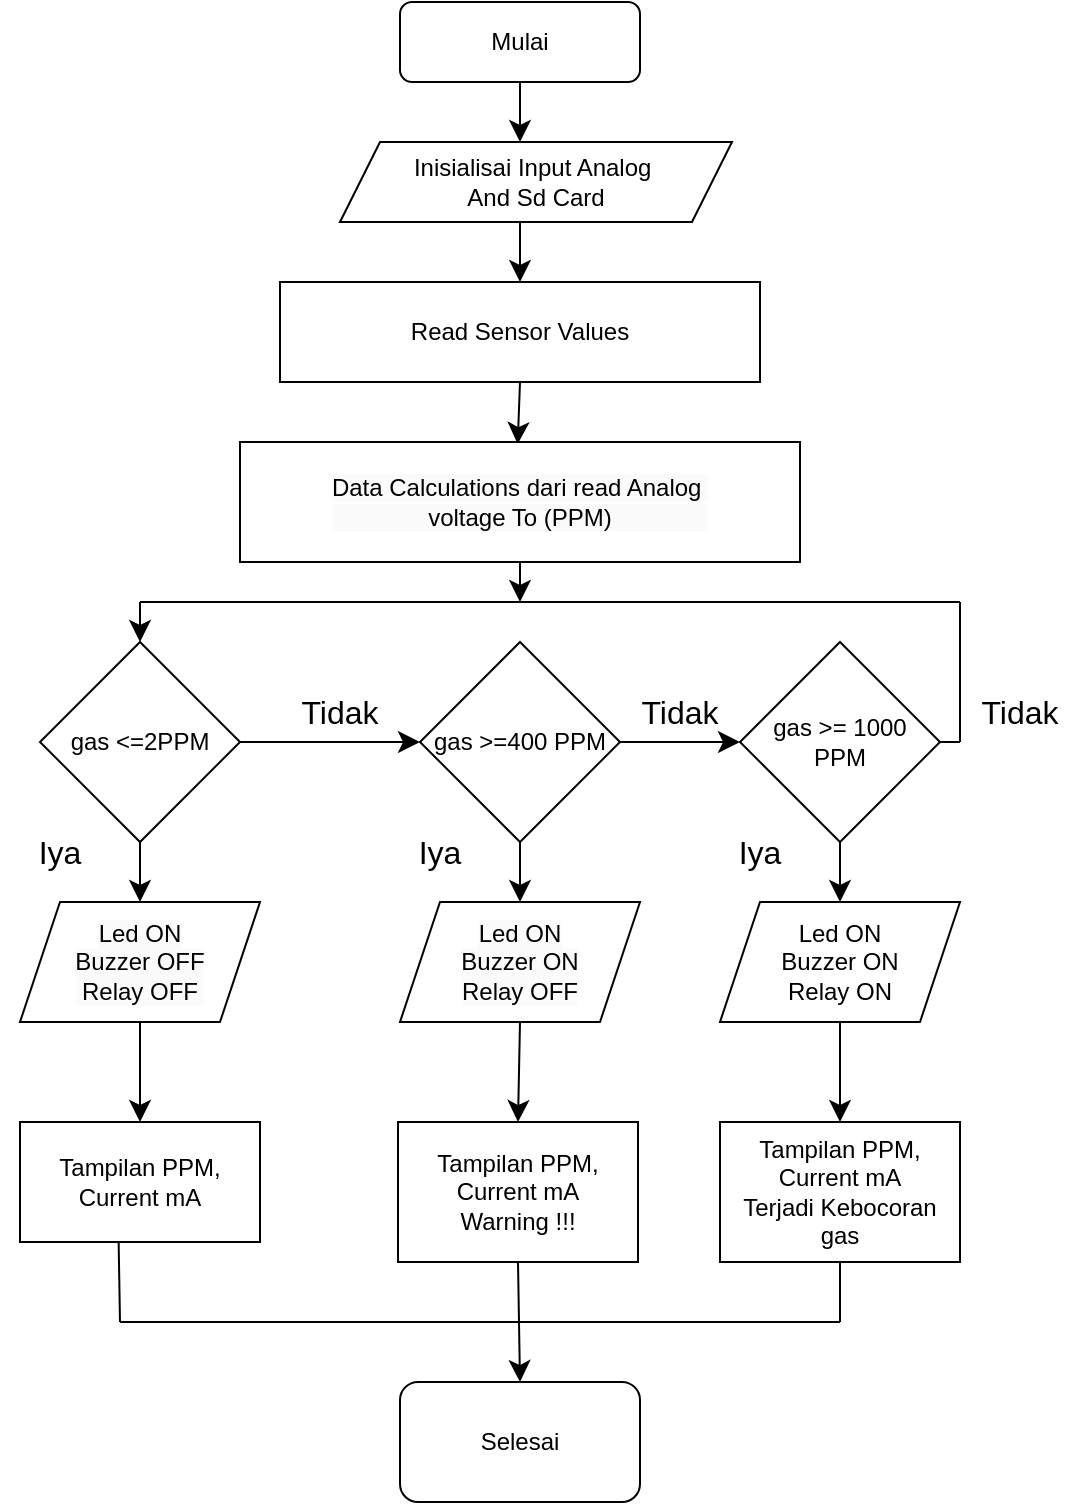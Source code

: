 <mxfile version="25.0.3">
  <diagram id="C5RBs43oDa-KdzZeNtuy" name="Page-1">
    <mxGraphModel dx="1674" dy="891" grid="1" gridSize="10" guides="1" tooltips="1" connect="1" arrows="1" fold="1" page="1" pageScale="1" pageWidth="827" pageHeight="1169" math="0" shadow="0">
      <root>
        <mxCell id="WIyWlLk6GJQsqaUBKTNV-0" />
        <mxCell id="WIyWlLk6GJQsqaUBKTNV-1" parent="WIyWlLk6GJQsqaUBKTNV-0" />
        <mxCell id="F7OzXItcyVTl0MTJFypF-0" style="edgeStyle=none;curved=1;rounded=0;orthogonalLoop=1;jettySize=auto;html=1;exitX=0.5;exitY=1;exitDx=0;exitDy=0;entryX=0.5;entryY=0;entryDx=0;entryDy=0;fontSize=12;startSize=8;endSize=8;" parent="WIyWlLk6GJQsqaUBKTNV-1" source="F7OzXItcyVTl0MTJFypF-1" edge="1">
          <mxGeometry relative="1" as="geometry">
            <mxPoint x="404" y="150" as="targetPoint" />
          </mxGeometry>
        </mxCell>
        <mxCell id="F7OzXItcyVTl0MTJFypF-1" value="Mulai" style="rounded=1;whiteSpace=wrap;html=1;fontSize=12;glass=0;strokeWidth=1;shadow=0;" parent="WIyWlLk6GJQsqaUBKTNV-1" vertex="1">
          <mxGeometry x="344" y="80" width="120" height="40" as="geometry" />
        </mxCell>
        <mxCell id="F7OzXItcyVTl0MTJFypF-2" style="edgeStyle=none;curved=1;rounded=0;orthogonalLoop=1;jettySize=auto;html=1;exitX=0.5;exitY=1;exitDx=0;exitDy=0;entryX=0.5;entryY=0;entryDx=0;entryDy=0;fontSize=12;startSize=8;endSize=8;" parent="WIyWlLk6GJQsqaUBKTNV-1" target="F7OzXItcyVTl0MTJFypF-3" edge="1">
          <mxGeometry relative="1" as="geometry">
            <mxPoint x="404" y="190" as="sourcePoint" />
          </mxGeometry>
        </mxCell>
        <mxCell id="F7OzXItcyVTl0MTJFypF-3" value="Read Sensor Values" style="rounded=0;whiteSpace=wrap;html=1;" parent="WIyWlLk6GJQsqaUBKTNV-1" vertex="1">
          <mxGeometry x="284" y="220" width="240" height="50" as="geometry" />
        </mxCell>
        <mxCell id="F7OzXItcyVTl0MTJFypF-4" style="edgeStyle=none;curved=1;rounded=0;orthogonalLoop=1;jettySize=auto;html=1;exitX=0.5;exitY=1;exitDx=0;exitDy=0;entryX=0.534;entryY=0.013;entryDx=0;entryDy=0;entryPerimeter=0;fontSize=12;startSize=8;endSize=8;" parent="WIyWlLk6GJQsqaUBKTNV-1" source="F7OzXItcyVTl0MTJFypF-3" edge="1">
          <mxGeometry relative="1" as="geometry">
            <mxPoint x="402.84" y="301.04" as="targetPoint" />
          </mxGeometry>
        </mxCell>
        <mxCell id="F7OzXItcyVTl0MTJFypF-5" style="edgeStyle=none;curved=1;rounded=0;orthogonalLoop=1;jettySize=auto;html=1;exitX=0.5;exitY=1;exitDx=0;exitDy=0;fontSize=12;startSize=8;endSize=8;" parent="WIyWlLk6GJQsqaUBKTNV-1" source="F7OzXItcyVTl0MTJFypF-6" edge="1">
          <mxGeometry relative="1" as="geometry">
            <mxPoint x="404" y="380" as="targetPoint" />
          </mxGeometry>
        </mxCell>
        <mxCell id="F7OzXItcyVTl0MTJFypF-6" value="&lt;br&gt;&lt;span style=&quot;color: rgb(0, 0, 0); font-family: Helvetica; font-size: 12px; font-style: normal; font-variant-ligatures: normal; font-variant-caps: normal; font-weight: 400; letter-spacing: normal; orphans: 2; text-align: center; text-indent: 0px; text-transform: none; widows: 2; word-spacing: 0px; -webkit-text-stroke-width: 0px; white-space: normal; background-color: rgb(251, 251, 251); text-decoration-thickness: initial; text-decoration-style: initial; text-decoration-color: initial; display: inline !important; float: none;&quot;&gt;Data Calculations dari read Analog&amp;nbsp;&lt;/span&gt;&lt;div style=&quot;forced-color-adjust: none; color: rgb(0, 0, 0); font-family: Helvetica; font-size: 12px; font-style: normal; font-variant-ligatures: normal; font-variant-caps: normal; font-weight: 400; letter-spacing: normal; orphans: 2; text-align: center; text-indent: 0px; text-transform: none; widows: 2; word-spacing: 0px; -webkit-text-stroke-width: 0px; white-space: normal; background-color: rgb(251, 251, 251); text-decoration-thickness: initial; text-decoration-style: initial; text-decoration-color: initial;&quot;&gt;voltage To (PPM)&lt;/div&gt;&lt;div&gt;&lt;br&gt;&lt;/div&gt;" style="rounded=0;whiteSpace=wrap;html=1;" parent="WIyWlLk6GJQsqaUBKTNV-1" vertex="1">
          <mxGeometry x="264" y="300" width="280" height="60" as="geometry" />
        </mxCell>
        <mxCell id="F7OzXItcyVTl0MTJFypF-7" style="edgeStyle=none;curved=1;rounded=0;orthogonalLoop=1;jettySize=auto;html=1;exitX=0.5;exitY=1;exitDx=0;exitDy=0;entryX=0.5;entryY=0;entryDx=0;entryDy=0;fontSize=12;startSize=8;endSize=8;" parent="WIyWlLk6GJQsqaUBKTNV-1" source="F7OzXItcyVTl0MTJFypF-9" target="F7OzXItcyVTl0MTJFypF-16" edge="1">
          <mxGeometry relative="1" as="geometry" />
        </mxCell>
        <mxCell id="F7OzXItcyVTl0MTJFypF-8" style="edgeStyle=none;curved=1;rounded=0;orthogonalLoop=1;jettySize=auto;html=1;exitX=1;exitY=0.5;exitDx=0;exitDy=0;entryX=0;entryY=0.5;entryDx=0;entryDy=0;fontSize=12;startSize=8;endSize=8;" parent="WIyWlLk6GJQsqaUBKTNV-1" source="F7OzXItcyVTl0MTJFypF-9" target="F7OzXItcyVTl0MTJFypF-11" edge="1">
          <mxGeometry relative="1" as="geometry" />
        </mxCell>
        <mxCell id="F7OzXItcyVTl0MTJFypF-9" value="gas &amp;lt;=2PPM" style="rhombus;whiteSpace=wrap;html=1;" parent="WIyWlLk6GJQsqaUBKTNV-1" vertex="1">
          <mxGeometry x="164" y="400" width="100" height="100" as="geometry" />
        </mxCell>
        <mxCell id="F7OzXItcyVTl0MTJFypF-10" value="" style="edgeStyle=none;curved=1;rounded=0;orthogonalLoop=1;jettySize=auto;html=1;fontSize=12;startSize=8;endSize=8;" parent="WIyWlLk6GJQsqaUBKTNV-1" source="F7OzXItcyVTl0MTJFypF-11" target="F7OzXItcyVTl0MTJFypF-12" edge="1">
          <mxGeometry relative="1" as="geometry" />
        </mxCell>
        <mxCell id="F7OzXItcyVTl0MTJFypF-11" value="gas &amp;gt;=400 PPM" style="rhombus;whiteSpace=wrap;html=1;" parent="WIyWlLk6GJQsqaUBKTNV-1" vertex="1">
          <mxGeometry x="354" y="400" width="100" height="100" as="geometry" />
        </mxCell>
        <mxCell id="F7OzXItcyVTl0MTJFypF-12" value="gas &amp;gt;= 1000&lt;div&gt;PPM&lt;/div&gt;" style="rhombus;whiteSpace=wrap;html=1;" parent="WIyWlLk6GJQsqaUBKTNV-1" vertex="1">
          <mxGeometry x="514" y="400" width="100" height="100" as="geometry" />
        </mxCell>
        <mxCell id="F7OzXItcyVTl0MTJFypF-13" value="" style="endArrow=none;html=1;rounded=0;fontSize=12;startSize=8;endSize=8;curved=1;" parent="WIyWlLk6GJQsqaUBKTNV-1" edge="1">
          <mxGeometry width="50" height="50" relative="1" as="geometry">
            <mxPoint x="214" y="380" as="sourcePoint" />
            <mxPoint x="624" y="380" as="targetPoint" />
          </mxGeometry>
        </mxCell>
        <mxCell id="F7OzXItcyVTl0MTJFypF-14" value="" style="endArrow=classic;html=1;rounded=0;fontSize=12;startSize=8;endSize=8;curved=1;entryX=0.5;entryY=0;entryDx=0;entryDy=0;" parent="WIyWlLk6GJQsqaUBKTNV-1" target="F7OzXItcyVTl0MTJFypF-9" edge="1">
          <mxGeometry width="50" height="50" relative="1" as="geometry">
            <mxPoint x="214" y="380" as="sourcePoint" />
            <mxPoint x="374" y="380" as="targetPoint" />
          </mxGeometry>
        </mxCell>
        <mxCell id="F7OzXItcyVTl0MTJFypF-15" style="edgeStyle=none;curved=1;rounded=0;orthogonalLoop=1;jettySize=auto;html=1;exitX=0.5;exitY=1;exitDx=0;exitDy=0;entryX=0.5;entryY=0;entryDx=0;entryDy=0;fontSize=12;startSize=8;endSize=8;" parent="WIyWlLk6GJQsqaUBKTNV-1" source="F7OzXItcyVTl0MTJFypF-16" target="F7OzXItcyVTl0MTJFypF-17" edge="1">
          <mxGeometry relative="1" as="geometry" />
        </mxCell>
        <mxCell id="F7OzXItcyVTl0MTJFypF-16" value="&lt;br&gt;&lt;br style=&quot;forced-color-adjust: none;&quot;&gt;&lt;span style=&quot;forced-color-adjust: none; color: rgb(0, 0, 0); font-family: Helvetica; font-size: 12px; font-style: normal; font-variant-ligatures: normal; font-variant-caps: normal; font-weight: 400; letter-spacing: normal; orphans: 2; text-align: center; text-indent: 0px; text-transform: none; widows: 2; word-spacing: 0px; -webkit-text-stroke-width: 0px; white-space: normal; background-color: rgb(251, 251, 251); text-decoration-thickness: initial; text-decoration-style: initial; text-decoration-color: initial; float: none; display: inline !important;&quot;&gt;&lt;br&gt;&lt;/span&gt;&lt;div&gt;&lt;span style=&quot;forced-color-adjust: none; color: rgb(0, 0, 0); font-family: Helvetica; font-size: 12px; font-style: normal; font-variant-ligatures: normal; font-variant-caps: normal; font-weight: 400; letter-spacing: normal; orphans: 2; text-align: center; text-indent: 0px; text-transform: none; widows: 2; word-spacing: 0px; -webkit-text-stroke-width: 0px; white-space: normal; background-color: rgb(251, 251, 251); text-decoration-thickness: initial; text-decoration-style: initial; text-decoration-color: initial; float: none; display: inline !important;&quot;&gt;Led ON&lt;/span&gt;&lt;div style=&quot;forced-color-adjust: none; color: rgb(0, 0, 0); font-family: Helvetica; font-size: 12px; font-style: normal; font-variant-ligatures: normal; font-variant-caps: normal; font-weight: 400; letter-spacing: normal; orphans: 2; text-align: center; text-indent: 0px; text-transform: none; widows: 2; word-spacing: 0px; -webkit-text-stroke-width: 0px; white-space: normal; background-color: rgb(251, 251, 251); text-decoration-thickness: initial; text-decoration-style: initial; text-decoration-color: initial;&quot;&gt;Buzzer OFF&lt;/div&gt;&lt;div style=&quot;forced-color-adjust: none; color: rgb(0, 0, 0); font-family: Helvetica; font-size: 12px; font-style: normal; font-variant-ligatures: normal; font-variant-caps: normal; font-weight: 400; letter-spacing: normal; orphans: 2; text-align: center; text-indent: 0px; text-transform: none; widows: 2; word-spacing: 0px; -webkit-text-stroke-width: 0px; white-space: normal; background-color: rgb(251, 251, 251); text-decoration-thickness: initial; text-decoration-style: initial; text-decoration-color: initial;&quot;&gt;Relay OFF&lt;/div&gt;&lt;div style=&quot;forced-color-adjust: none;&quot;&gt;&lt;br style=&quot;forced-color-adjust: none; color: rgb(0, 0, 0); font-family: Helvetica; font-size: 12px; font-style: normal; font-variant-ligatures: normal; font-variant-caps: normal; font-weight: 400; letter-spacing: normal; orphans: 2; text-align: center; text-indent: 0px; text-transform: none; widows: 2; word-spacing: 0px; -webkit-text-stroke-width: 0px; white-space: normal; background-color: rgb(251, 251, 251); text-decoration-thickness: initial; text-decoration-style: initial; text-decoration-color: initial;&quot;&gt;&lt;br&gt;&lt;br&gt;&lt;/div&gt;&lt;/div&gt;" style="shape=parallelogram;perimeter=parallelogramPerimeter;whiteSpace=wrap;html=1;fixedSize=1;" parent="WIyWlLk6GJQsqaUBKTNV-1" vertex="1">
          <mxGeometry x="154" y="530" width="120" height="60" as="geometry" />
        </mxCell>
        <mxCell id="F7OzXItcyVTl0MTJFypF-17" value="Tampilan PPM, Current mA" style="rounded=0;whiteSpace=wrap;html=1;" parent="WIyWlLk6GJQsqaUBKTNV-1" vertex="1">
          <mxGeometry x="154" y="640" width="120" height="60" as="geometry" />
        </mxCell>
        <mxCell id="F7OzXItcyVTl0MTJFypF-18" style="edgeStyle=none;curved=1;rounded=0;orthogonalLoop=1;jettySize=auto;html=1;exitX=0.5;exitY=1;exitDx=0;exitDy=0;entryX=0.5;entryY=0;entryDx=0;entryDy=0;fontSize=12;startSize=8;endSize=8;" parent="WIyWlLk6GJQsqaUBKTNV-1" source="F7OzXItcyVTl0MTJFypF-11" target="F7OzXItcyVTl0MTJFypF-20" edge="1">
          <mxGeometry relative="1" as="geometry">
            <mxPoint x="404" y="490" as="sourcePoint" />
          </mxGeometry>
        </mxCell>
        <mxCell id="F7OzXItcyVTl0MTJFypF-19" style="edgeStyle=none;curved=1;rounded=0;orthogonalLoop=1;jettySize=auto;html=1;exitX=0.5;exitY=1;exitDx=0;exitDy=0;entryX=0.5;entryY=0;entryDx=0;entryDy=0;fontSize=12;startSize=8;endSize=8;" parent="WIyWlLk6GJQsqaUBKTNV-1" source="F7OzXItcyVTl0MTJFypF-20" target="F7OzXItcyVTl0MTJFypF-22" edge="1">
          <mxGeometry relative="1" as="geometry" />
        </mxCell>
        <mxCell id="F7OzXItcyVTl0MTJFypF-20" value="&lt;br&gt;&lt;span style=&quot;color: rgb(0, 0, 0); font-family: Helvetica; font-size: 12px; font-style: normal; font-variant-ligatures: normal; font-variant-caps: normal; font-weight: 400; letter-spacing: normal; orphans: 2; text-align: center; text-indent: 0px; text-transform: none; widows: 2; word-spacing: 0px; -webkit-text-stroke-width: 0px; white-space: normal; background-color: rgb(251, 251, 251); text-decoration-thickness: initial; text-decoration-style: initial; text-decoration-color: initial; display: inline !important; float: none;&quot;&gt;Led ON&lt;/span&gt;&lt;div style=&quot;forced-color-adjust: none; color: rgb(0, 0, 0); font-family: Helvetica; font-size: 12px; font-style: normal; font-variant-ligatures: normal; font-variant-caps: normal; font-weight: 400; letter-spacing: normal; orphans: 2; text-align: center; text-indent: 0px; text-transform: none; widows: 2; word-spacing: 0px; -webkit-text-stroke-width: 0px; white-space: normal; background-color: rgb(251, 251, 251); text-decoration-thickness: initial; text-decoration-style: initial; text-decoration-color: initial;&quot;&gt;Buzzer ON&lt;/div&gt;&lt;div style=&quot;forced-color-adjust: none; color: rgb(0, 0, 0); font-family: Helvetica; font-size: 12px; font-style: normal; font-variant-ligatures: normal; font-variant-caps: normal; font-weight: 400; letter-spacing: normal; orphans: 2; text-align: center; text-indent: 0px; text-transform: none; widows: 2; word-spacing: 0px; -webkit-text-stroke-width: 0px; white-space: normal; background-color: rgb(251, 251, 251); text-decoration-thickness: initial; text-decoration-style: initial; text-decoration-color: initial;&quot;&gt;Relay OFF&lt;/div&gt;&lt;div&gt;&lt;br&gt;&lt;/div&gt;" style="shape=parallelogram;perimeter=parallelogramPerimeter;whiteSpace=wrap;html=1;fixedSize=1;" parent="WIyWlLk6GJQsqaUBKTNV-1" vertex="1">
          <mxGeometry x="344" y="530" width="120" height="60" as="geometry" />
        </mxCell>
        <mxCell id="F7OzXItcyVTl0MTJFypF-21" style="edgeStyle=none;curved=1;rounded=0;orthogonalLoop=1;jettySize=auto;html=1;exitX=0.5;exitY=1;exitDx=0;exitDy=0;entryX=0.5;entryY=0;entryDx=0;entryDy=0;fontSize=12;startSize=8;endSize=8;" parent="WIyWlLk6GJQsqaUBKTNV-1" source="F7OzXItcyVTl0MTJFypF-22" target="F7OzXItcyVTl0MTJFypF-27" edge="1">
          <mxGeometry relative="1" as="geometry" />
        </mxCell>
        <mxCell id="F7OzXItcyVTl0MTJFypF-22" value="Tampilan PPM, Current mA&lt;div&gt;Warning !!!&lt;/div&gt;" style="rounded=0;whiteSpace=wrap;html=1;" parent="WIyWlLk6GJQsqaUBKTNV-1" vertex="1">
          <mxGeometry x="343" y="640" width="120" height="70" as="geometry" />
        </mxCell>
        <mxCell id="F7OzXItcyVTl0MTJFypF-23" style="edgeStyle=none;curved=1;rounded=0;orthogonalLoop=1;jettySize=auto;html=1;exitX=0.5;exitY=1;exitDx=0;exitDy=0;entryX=0.5;entryY=0;entryDx=0;entryDy=0;fontSize=12;startSize=8;endSize=8;" parent="WIyWlLk6GJQsqaUBKTNV-1" source="F7OzXItcyVTl0MTJFypF-12" target="F7OzXItcyVTl0MTJFypF-25" edge="1">
          <mxGeometry relative="1" as="geometry">
            <mxPoint x="544" y="490" as="sourcePoint" />
          </mxGeometry>
        </mxCell>
        <mxCell id="F7OzXItcyVTl0MTJFypF-24" style="edgeStyle=none;curved=1;rounded=0;orthogonalLoop=1;jettySize=auto;html=1;exitX=0.5;exitY=1;exitDx=0;exitDy=0;entryX=0.5;entryY=0;entryDx=0;entryDy=0;fontSize=12;startSize=8;endSize=8;" parent="WIyWlLk6GJQsqaUBKTNV-1" source="F7OzXItcyVTl0MTJFypF-25" target="F7OzXItcyVTl0MTJFypF-26" edge="1">
          <mxGeometry relative="1" as="geometry" />
        </mxCell>
        <mxCell id="F7OzXItcyVTl0MTJFypF-25" value="Led ON&lt;div&gt;Buzzer ON&lt;/div&gt;&lt;div&gt;Relay ON&lt;/div&gt;" style="shape=parallelogram;perimeter=parallelogramPerimeter;whiteSpace=wrap;html=1;fixedSize=1;" parent="WIyWlLk6GJQsqaUBKTNV-1" vertex="1">
          <mxGeometry x="504" y="530" width="120" height="60" as="geometry" />
        </mxCell>
        <mxCell id="F7OzXItcyVTl0MTJFypF-26" value="Tampilan PPM, Current mA&lt;div&gt;Terjadi Kebocoran&lt;div&gt;gas&lt;/div&gt;&lt;/div&gt;" style="rounded=0;whiteSpace=wrap;html=1;" parent="WIyWlLk6GJQsqaUBKTNV-1" vertex="1">
          <mxGeometry x="504" y="640" width="120" height="70" as="geometry" />
        </mxCell>
        <mxCell id="F7OzXItcyVTl0MTJFypF-27" value="Selesai" style="rounded=1;whiteSpace=wrap;html=1;" parent="WIyWlLk6GJQsqaUBKTNV-1" vertex="1">
          <mxGeometry x="344" y="770" width="120" height="60" as="geometry" />
        </mxCell>
        <mxCell id="F7OzXItcyVTl0MTJFypF-28" style="edgeStyle=none;curved=1;rounded=0;orthogonalLoop=1;jettySize=auto;html=1;exitX=0.5;exitY=1;exitDx=0;exitDy=0;exitPerimeter=0;fontSize=12;startSize=8;endSize=8;" parent="WIyWlLk6GJQsqaUBKTNV-1" edge="1">
          <mxGeometry relative="1" as="geometry">
            <mxPoint x="609.0" y="350" as="sourcePoint" />
            <mxPoint x="609.0" y="350" as="targetPoint" />
          </mxGeometry>
        </mxCell>
        <mxCell id="F7OzXItcyVTl0MTJFypF-29" style="edgeStyle=none;curved=1;rounded=0;orthogonalLoop=1;jettySize=auto;html=1;exitX=0.5;exitY=1;exitDx=0;exitDy=0;exitPerimeter=0;fontSize=12;startSize=8;endSize=8;" parent="WIyWlLk6GJQsqaUBKTNV-1" edge="1">
          <mxGeometry relative="1" as="geometry">
            <mxPoint x="609.0" y="350" as="sourcePoint" />
            <mxPoint x="609.0" y="350" as="targetPoint" />
          </mxGeometry>
        </mxCell>
        <mxCell id="F7OzXItcyVTl0MTJFypF-30" value="" style="endArrow=none;html=1;rounded=0;fontSize=12;startSize=8;endSize=8;curved=1;exitX=1;exitY=0.5;exitDx=0;exitDy=0;" parent="WIyWlLk6GJQsqaUBKTNV-1" source="F7OzXItcyVTl0MTJFypF-12" edge="1">
          <mxGeometry width="50" height="50" relative="1" as="geometry">
            <mxPoint x="594" y="460" as="sourcePoint" />
            <mxPoint x="614" y="450" as="targetPoint" />
          </mxGeometry>
        </mxCell>
        <mxCell id="F7OzXItcyVTl0MTJFypF-31" value="" style="endArrow=none;html=1;rounded=0;fontSize=12;startSize=8;endSize=8;curved=1;" parent="WIyWlLk6GJQsqaUBKTNV-1" edge="1">
          <mxGeometry width="50" height="50" relative="1" as="geometry">
            <mxPoint x="624" y="450" as="sourcePoint" />
            <mxPoint x="624" y="380" as="targetPoint" />
          </mxGeometry>
        </mxCell>
        <mxCell id="F7OzXItcyVTl0MTJFypF-32" value="Inisialisai Input Analog&amp;nbsp;&lt;div&gt;And Sd&amp;nbsp;&lt;span style=&quot;background-color: initial;&quot;&gt;Card&lt;/span&gt;&lt;/div&gt;" style="shape=parallelogram;perimeter=parallelogramPerimeter;whiteSpace=wrap;html=1;fixedSize=1;" parent="WIyWlLk6GJQsqaUBKTNV-1" vertex="1">
          <mxGeometry x="314" y="150" width="196" height="40" as="geometry" />
        </mxCell>
        <mxCell id="F7OzXItcyVTl0MTJFypF-33" value="Tidak" style="text;html=1;align=center;verticalAlign=middle;whiteSpace=wrap;rounded=0;fontSize=16;" parent="WIyWlLk6GJQsqaUBKTNV-1" vertex="1">
          <mxGeometry x="284" y="420" width="60" height="30" as="geometry" />
        </mxCell>
        <mxCell id="F7OzXItcyVTl0MTJFypF-34" value="Iya" style="text;html=1;align=center;verticalAlign=middle;whiteSpace=wrap;rounded=0;fontSize=16;" parent="WIyWlLk6GJQsqaUBKTNV-1" vertex="1">
          <mxGeometry x="144" y="490" width="60" height="30" as="geometry" />
        </mxCell>
        <mxCell id="F7OzXItcyVTl0MTJFypF-35" value="" style="endArrow=none;html=1;rounded=0;fontSize=12;startSize=8;endSize=8;curved=1;exitX=0.5;exitY=1;exitDx=0;exitDy=0;" parent="WIyWlLk6GJQsqaUBKTNV-1" source="F7OzXItcyVTl0MTJFypF-26" edge="1">
          <mxGeometry width="50" height="50" relative="1" as="geometry">
            <mxPoint x="324" y="600" as="sourcePoint" />
            <mxPoint x="564" y="740" as="targetPoint" />
          </mxGeometry>
        </mxCell>
        <mxCell id="F7OzXItcyVTl0MTJFypF-36" value="" style="endArrow=none;html=1;rounded=0;fontSize=12;startSize=8;endSize=8;curved=1;entryX=0.411;entryY=1;entryDx=0;entryDy=0;entryPerimeter=0;" parent="WIyWlLk6GJQsqaUBKTNV-1" target="F7OzXItcyVTl0MTJFypF-17" edge="1">
          <mxGeometry width="50" height="50" relative="1" as="geometry">
            <mxPoint x="204" y="740" as="sourcePoint" />
            <mxPoint x="234" y="690" as="targetPoint" />
          </mxGeometry>
        </mxCell>
        <mxCell id="F7OzXItcyVTl0MTJFypF-37" value="" style="endArrow=none;html=1;rounded=0;fontSize=12;startSize=8;endSize=8;curved=1;" parent="WIyWlLk6GJQsqaUBKTNV-1" edge="1">
          <mxGeometry width="50" height="50" relative="1" as="geometry">
            <mxPoint x="204" y="740" as="sourcePoint" />
            <mxPoint x="564" y="740" as="targetPoint" />
          </mxGeometry>
        </mxCell>
        <mxCell id="F7OzXItcyVTl0MTJFypF-38" value="Iya" style="text;html=1;align=center;verticalAlign=middle;whiteSpace=wrap;rounded=0;fontSize=16;" parent="WIyWlLk6GJQsqaUBKTNV-1" vertex="1">
          <mxGeometry x="334" y="490" width="60" height="30" as="geometry" />
        </mxCell>
        <mxCell id="F7OzXItcyVTl0MTJFypF-39" value="Iya" style="text;html=1;align=center;verticalAlign=middle;whiteSpace=wrap;rounded=0;fontSize=16;" parent="WIyWlLk6GJQsqaUBKTNV-1" vertex="1">
          <mxGeometry x="494" y="490" width="60" height="30" as="geometry" />
        </mxCell>
        <mxCell id="F7OzXItcyVTl0MTJFypF-40" value="" style="endArrow=none;html=1;rounded=0;fontSize=12;startSize=8;endSize=8;curved=1;exitX=1;exitY=0.5;exitDx=0;exitDy=0;" parent="WIyWlLk6GJQsqaUBKTNV-1" source="F7OzXItcyVTl0MTJFypF-12" edge="1">
          <mxGeometry width="50" height="50" relative="1" as="geometry">
            <mxPoint x="284" y="470" as="sourcePoint" />
            <mxPoint x="624" y="450" as="targetPoint" />
          </mxGeometry>
        </mxCell>
        <mxCell id="F7OzXItcyVTl0MTJFypF-41" value="Tidak" style="text;html=1;align=center;verticalAlign=middle;whiteSpace=wrap;rounded=0;fontSize=16;" parent="WIyWlLk6GJQsqaUBKTNV-1" vertex="1">
          <mxGeometry x="454" y="420" width="60" height="30" as="geometry" />
        </mxCell>
        <mxCell id="F7OzXItcyVTl0MTJFypF-42" value="Tidak" style="text;html=1;align=center;verticalAlign=middle;whiteSpace=wrap;rounded=0;fontSize=16;" parent="WIyWlLk6GJQsqaUBKTNV-1" vertex="1">
          <mxGeometry x="624" y="420" width="60" height="30" as="geometry" />
        </mxCell>
      </root>
    </mxGraphModel>
  </diagram>
</mxfile>
